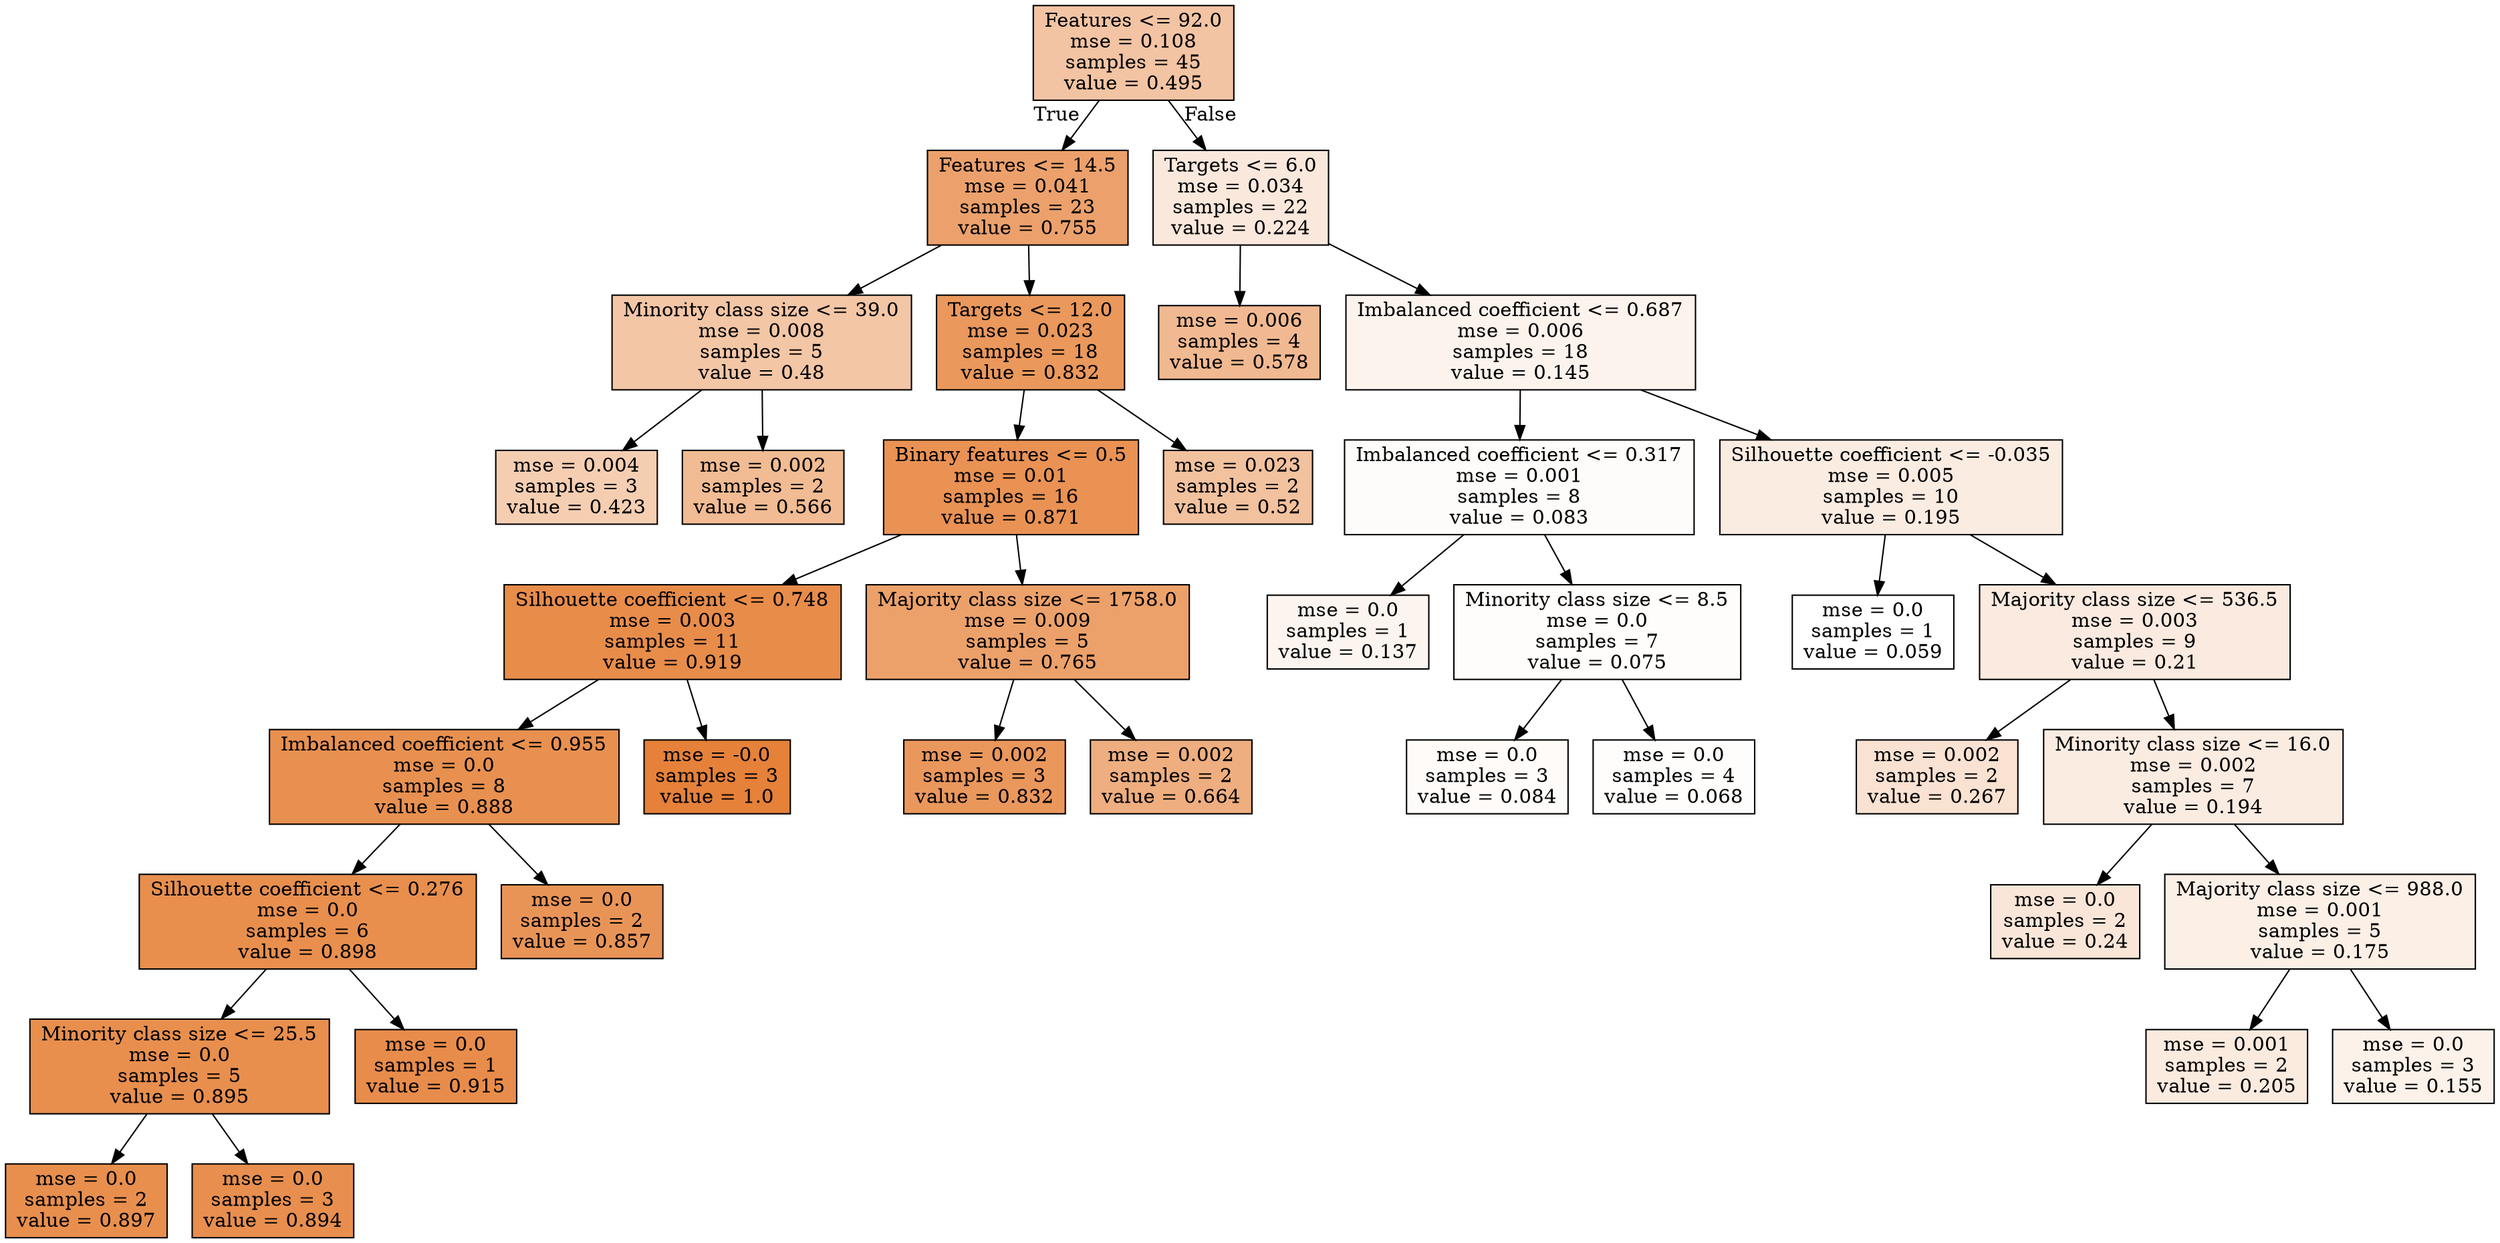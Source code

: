 digraph Tree {
node [shape=box, style="filled", color="black"] ;
0 [label="Features <= 92.0\nmse = 0.108\nsamples = 45\nvalue = 0.495", fillcolor="#e5813976"] ;
1 [label="Features <= 14.5\nmse = 0.041\nsamples = 23\nvalue = 0.755", fillcolor="#e58139bd"] ;
0 -> 1 [labeldistance=2.5, labelangle=45, headlabel="True"] ;
2 [label="Minority class size <= 39.0\nmse = 0.008\nsamples = 5\nvalue = 0.48", fillcolor="#e5813972"] ;
1 -> 2 ;
3 [label="mse = 0.004\nsamples = 3\nvalue = 0.423", fillcolor="#e5813963"] ;
2 -> 3 ;
4 [label="mse = 0.002\nsamples = 2\nvalue = 0.566", fillcolor="#e581398a"] ;
2 -> 4 ;
5 [label="Targets <= 12.0\nmse = 0.023\nsamples = 18\nvalue = 0.832", fillcolor="#e58139d1"] ;
1 -> 5 ;
6 [label="Binary features <= 0.5\nmse = 0.01\nsamples = 16\nvalue = 0.871", fillcolor="#e58139dc"] ;
5 -> 6 ;
7 [label="Silhouette coefficient <= 0.748\nmse = 0.003\nsamples = 11\nvalue = 0.919", fillcolor="#e58139e9"] ;
6 -> 7 ;
8 [label="Imbalanced coefficient <= 0.955\nmse = 0.0\nsamples = 8\nvalue = 0.888", fillcolor="#e58139e1"] ;
7 -> 8 ;
9 [label="Silhouette coefficient <= 0.276\nmse = 0.0\nsamples = 6\nvalue = 0.898", fillcolor="#e58139e3"] ;
8 -> 9 ;
10 [label="Minority class size <= 25.5\nmse = 0.0\nsamples = 5\nvalue = 0.895", fillcolor="#e58139e3"] ;
9 -> 10 ;
11 [label="mse = 0.0\nsamples = 2\nvalue = 0.897", fillcolor="#e58139e3"] ;
10 -> 11 ;
12 [label="mse = 0.0\nsamples = 3\nvalue = 0.894", fillcolor="#e58139e2"] ;
10 -> 12 ;
13 [label="mse = 0.0\nsamples = 1\nvalue = 0.915", fillcolor="#e58139e8"] ;
9 -> 13 ;
14 [label="mse = 0.0\nsamples = 2\nvalue = 0.857", fillcolor="#e58139d8"] ;
8 -> 14 ;
15 [label="mse = -0.0\nsamples = 3\nvalue = 1.0", fillcolor="#e58139ff"] ;
7 -> 15 ;
16 [label="Majority class size <= 1758.0\nmse = 0.009\nsamples = 5\nvalue = 0.765", fillcolor="#e58139bf"] ;
6 -> 16 ;
17 [label="mse = 0.002\nsamples = 3\nvalue = 0.832", fillcolor="#e58139d2"] ;
16 -> 17 ;
18 [label="mse = 0.002\nsamples = 2\nvalue = 0.664", fillcolor="#e58139a4"] ;
16 -> 18 ;
19 [label="mse = 0.023\nsamples = 2\nvalue = 0.52", fillcolor="#e581397d"] ;
5 -> 19 ;
20 [label="Targets <= 6.0\nmse = 0.034\nsamples = 22\nvalue = 0.224", fillcolor="#e581392d"] ;
0 -> 20 [labeldistance=2.5, labelangle=-45, headlabel="False"] ;
21 [label="mse = 0.006\nsamples = 4\nvalue = 0.578", fillcolor="#e581398d"] ;
20 -> 21 ;
22 [label="Imbalanced coefficient <= 0.687\nmse = 0.006\nsamples = 18\nvalue = 0.145", fillcolor="#e5813917"] ;
20 -> 22 ;
23 [label="Imbalanced coefficient <= 0.317\nmse = 0.001\nsamples = 8\nvalue = 0.083", fillcolor="#e5813906"] ;
22 -> 23 ;
24 [label="mse = 0.0\nsamples = 1\nvalue = 0.137", fillcolor="#e5813915"] ;
23 -> 24 ;
25 [label="Minority class size <= 8.5\nmse = 0.0\nsamples = 7\nvalue = 0.075", fillcolor="#e5813904"] ;
23 -> 25 ;
26 [label="mse = 0.0\nsamples = 3\nvalue = 0.084", fillcolor="#e5813907"] ;
25 -> 26 ;
27 [label="mse = 0.0\nsamples = 4\nvalue = 0.068", fillcolor="#e5813903"] ;
25 -> 27 ;
28 [label="Silhouette coefficient <= -0.035\nmse = 0.005\nsamples = 10\nvalue = 0.195", fillcolor="#e5813925"] ;
22 -> 28 ;
29 [label="mse = 0.0\nsamples = 1\nvalue = 0.059", fillcolor="#e5813900"] ;
28 -> 29 ;
30 [label="Majority class size <= 536.5\nmse = 0.003\nsamples = 9\nvalue = 0.21", fillcolor="#e5813929"] ;
28 -> 30 ;
31 [label="mse = 0.002\nsamples = 2\nvalue = 0.267", fillcolor="#e5813939"] ;
30 -> 31 ;
32 [label="Minority class size <= 16.0\nmse = 0.002\nsamples = 7\nvalue = 0.194", fillcolor="#e5813925"] ;
30 -> 32 ;
33 [label="mse = 0.0\nsamples = 2\nvalue = 0.24", fillcolor="#e5813931"] ;
32 -> 33 ;
34 [label="Majority class size <= 988.0\nmse = 0.001\nsamples = 5\nvalue = 0.175", fillcolor="#e5813920"] ;
32 -> 34 ;
35 [label="mse = 0.001\nsamples = 2\nvalue = 0.205", fillcolor="#e5813928"] ;
34 -> 35 ;
36 [label="mse = 0.0\nsamples = 3\nvalue = 0.155", fillcolor="#e581391a"] ;
34 -> 36 ;
}